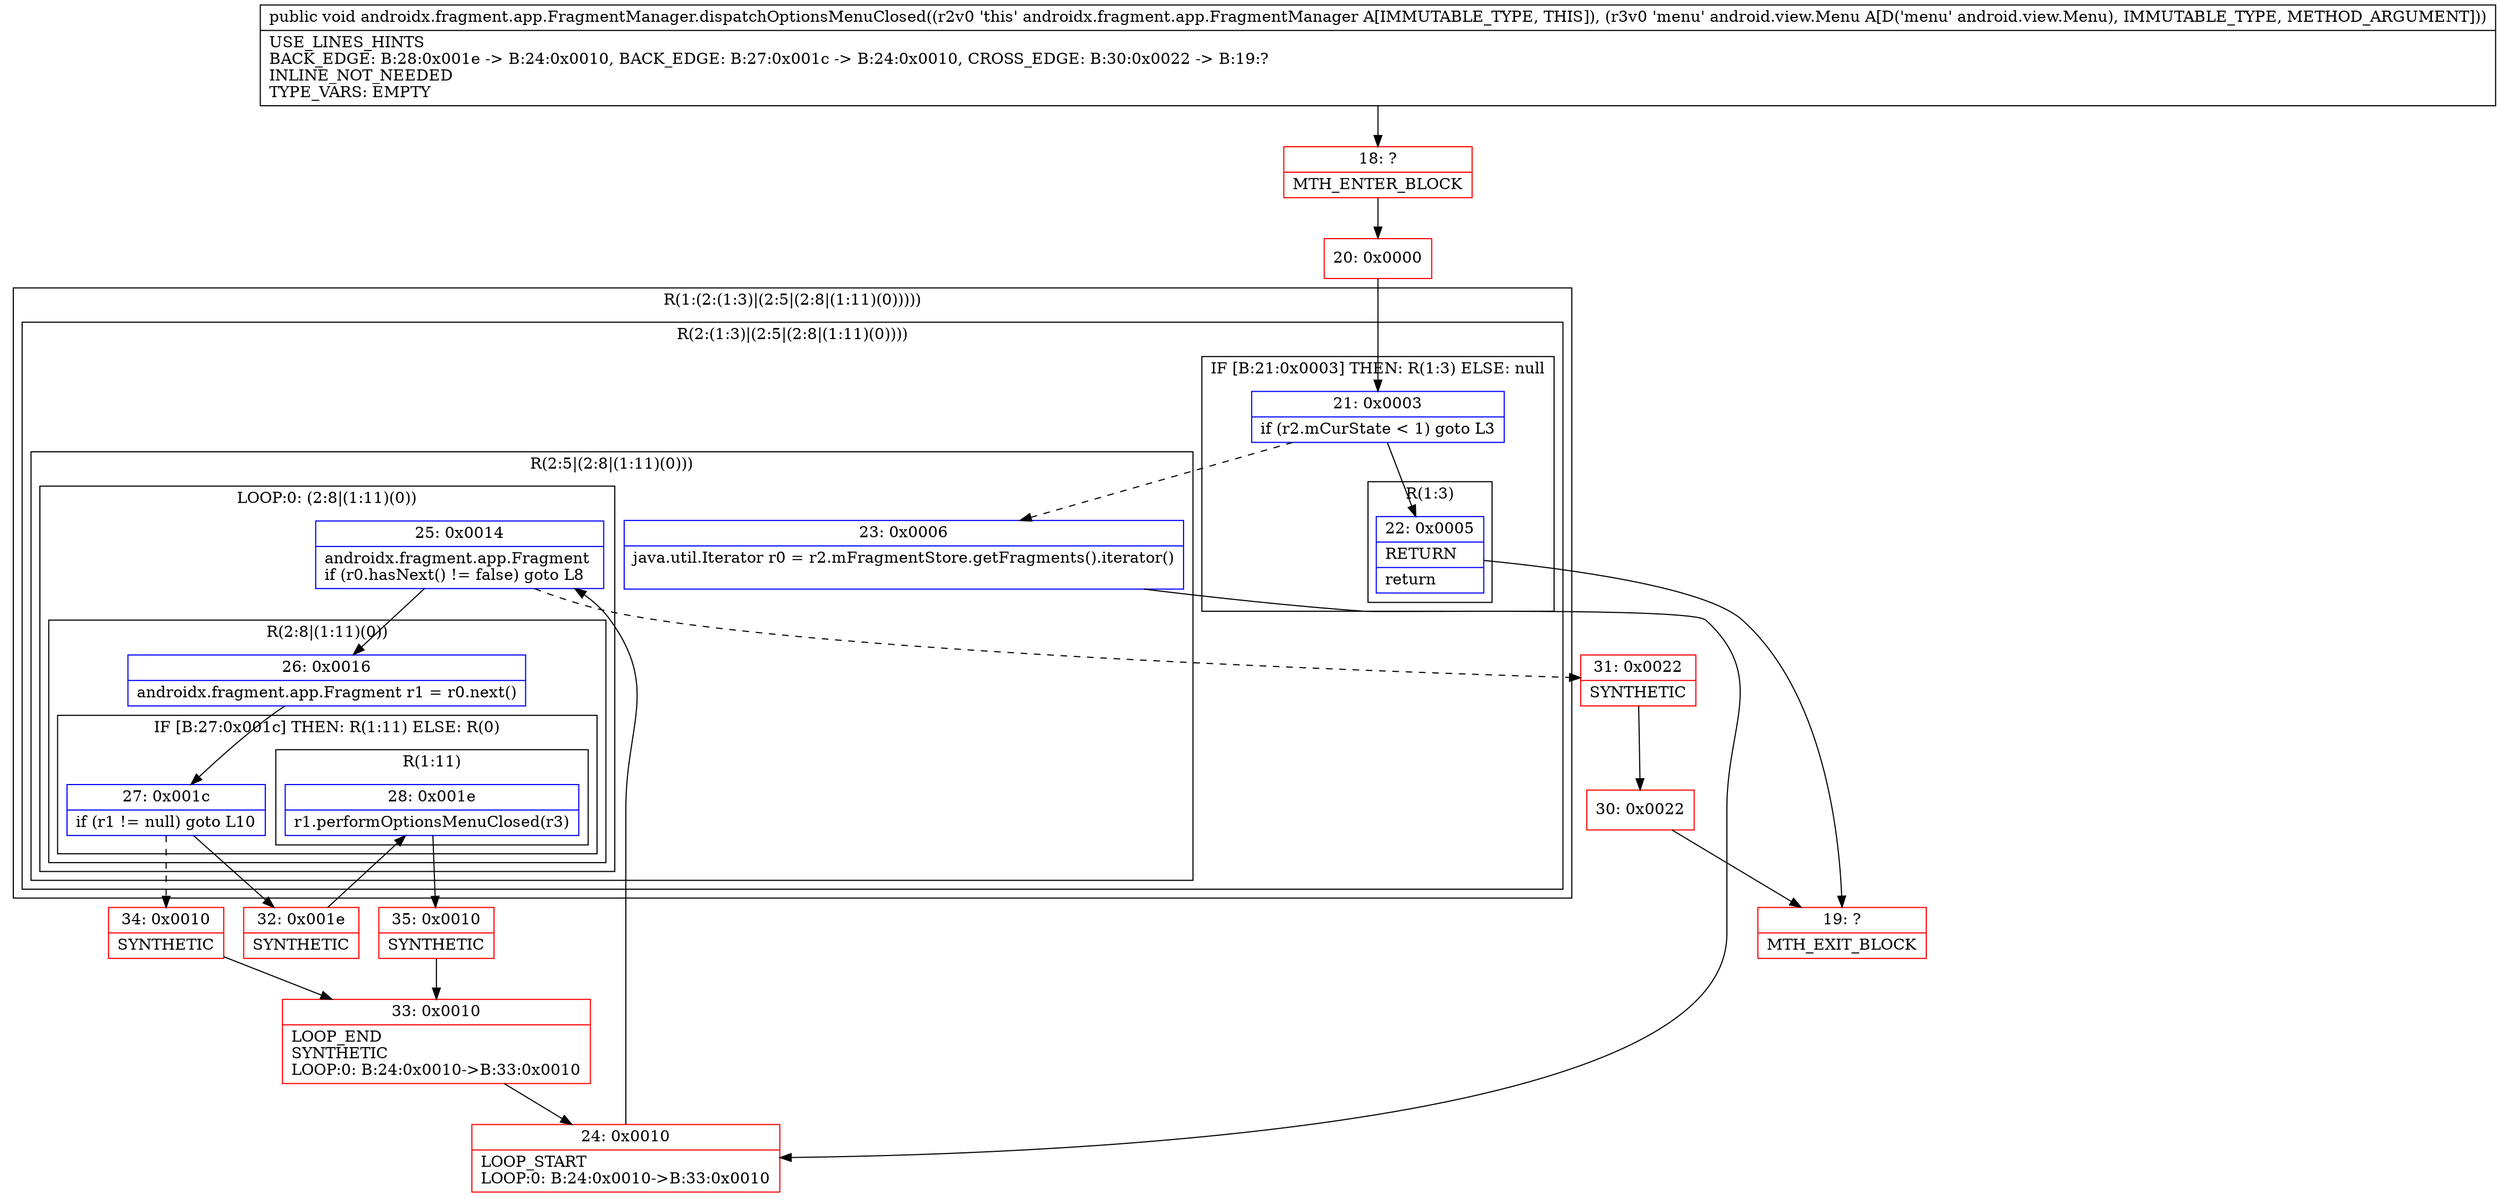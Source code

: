 digraph "CFG forandroidx.fragment.app.FragmentManager.dispatchOptionsMenuClosed(Landroid\/view\/Menu;)V" {
subgraph cluster_Region_130686978 {
label = "R(1:(2:(1:3)|(2:5|(2:8|(1:11)(0)))))";
node [shape=record,color=blue];
subgraph cluster_Region_1262634225 {
label = "R(2:(1:3)|(2:5|(2:8|(1:11)(0))))";
node [shape=record,color=blue];
subgraph cluster_IfRegion_169608818 {
label = "IF [B:21:0x0003] THEN: R(1:3) ELSE: null";
node [shape=record,color=blue];
Node_21 [shape=record,label="{21\:\ 0x0003|if (r2.mCurState \< 1) goto L3\l}"];
subgraph cluster_Region_893541754 {
label = "R(1:3)";
node [shape=record,color=blue];
Node_22 [shape=record,label="{22\:\ 0x0005|RETURN\l|return\l}"];
}
}
subgraph cluster_Region_1667146208 {
label = "R(2:5|(2:8|(1:11)(0)))";
node [shape=record,color=blue];
Node_23 [shape=record,label="{23\:\ 0x0006|java.util.Iterator r0 = r2.mFragmentStore.getFragments().iterator()\l\l}"];
subgraph cluster_LoopRegion_987894966 {
label = "LOOP:0: (2:8|(1:11)(0))";
node [shape=record,color=blue];
Node_25 [shape=record,label="{25\:\ 0x0014|androidx.fragment.app.Fragment \lif (r0.hasNext() != false) goto L8\l}"];
subgraph cluster_Region_1353165326 {
label = "R(2:8|(1:11)(0))";
node [shape=record,color=blue];
Node_26 [shape=record,label="{26\:\ 0x0016|androidx.fragment.app.Fragment r1 = r0.next()\l}"];
subgraph cluster_IfRegion_1999209709 {
label = "IF [B:27:0x001c] THEN: R(1:11) ELSE: R(0)";
node [shape=record,color=blue];
Node_27 [shape=record,label="{27\:\ 0x001c|if (r1 != null) goto L10\l}"];
subgraph cluster_Region_1634630217 {
label = "R(1:11)";
node [shape=record,color=blue];
Node_28 [shape=record,label="{28\:\ 0x001e|r1.performOptionsMenuClosed(r3)\l}"];
}
subgraph cluster_Region_1258526070 {
label = "R(0)";
node [shape=record,color=blue];
}
}
}
}
}
}
}
Node_18 [shape=record,color=red,label="{18\:\ ?|MTH_ENTER_BLOCK\l}"];
Node_20 [shape=record,color=red,label="{20\:\ 0x0000}"];
Node_19 [shape=record,color=red,label="{19\:\ ?|MTH_EXIT_BLOCK\l}"];
Node_24 [shape=record,color=red,label="{24\:\ 0x0010|LOOP_START\lLOOP:0: B:24:0x0010\-\>B:33:0x0010\l}"];
Node_32 [shape=record,color=red,label="{32\:\ 0x001e|SYNTHETIC\l}"];
Node_35 [shape=record,color=red,label="{35\:\ 0x0010|SYNTHETIC\l}"];
Node_33 [shape=record,color=red,label="{33\:\ 0x0010|LOOP_END\lSYNTHETIC\lLOOP:0: B:24:0x0010\-\>B:33:0x0010\l}"];
Node_34 [shape=record,color=red,label="{34\:\ 0x0010|SYNTHETIC\l}"];
Node_31 [shape=record,color=red,label="{31\:\ 0x0022|SYNTHETIC\l}"];
Node_30 [shape=record,color=red,label="{30\:\ 0x0022}"];
MethodNode[shape=record,label="{public void androidx.fragment.app.FragmentManager.dispatchOptionsMenuClosed((r2v0 'this' androidx.fragment.app.FragmentManager A[IMMUTABLE_TYPE, THIS]), (r3v0 'menu' android.view.Menu A[D('menu' android.view.Menu), IMMUTABLE_TYPE, METHOD_ARGUMENT]))  | USE_LINES_HINTS\lBACK_EDGE: B:28:0x001e \-\> B:24:0x0010, BACK_EDGE: B:27:0x001c \-\> B:24:0x0010, CROSS_EDGE: B:30:0x0022 \-\> B:19:?\lINLINE_NOT_NEEDED\lTYPE_VARS: EMPTY\l}"];
MethodNode -> Node_18;Node_21 -> Node_22;
Node_21 -> Node_23[style=dashed];
Node_22 -> Node_19;
Node_23 -> Node_24;
Node_25 -> Node_26;
Node_25 -> Node_31[style=dashed];
Node_26 -> Node_27;
Node_27 -> Node_32;
Node_27 -> Node_34[style=dashed];
Node_28 -> Node_35;
Node_18 -> Node_20;
Node_20 -> Node_21;
Node_24 -> Node_25;
Node_32 -> Node_28;
Node_35 -> Node_33;
Node_33 -> Node_24;
Node_34 -> Node_33;
Node_31 -> Node_30;
Node_30 -> Node_19;
}

